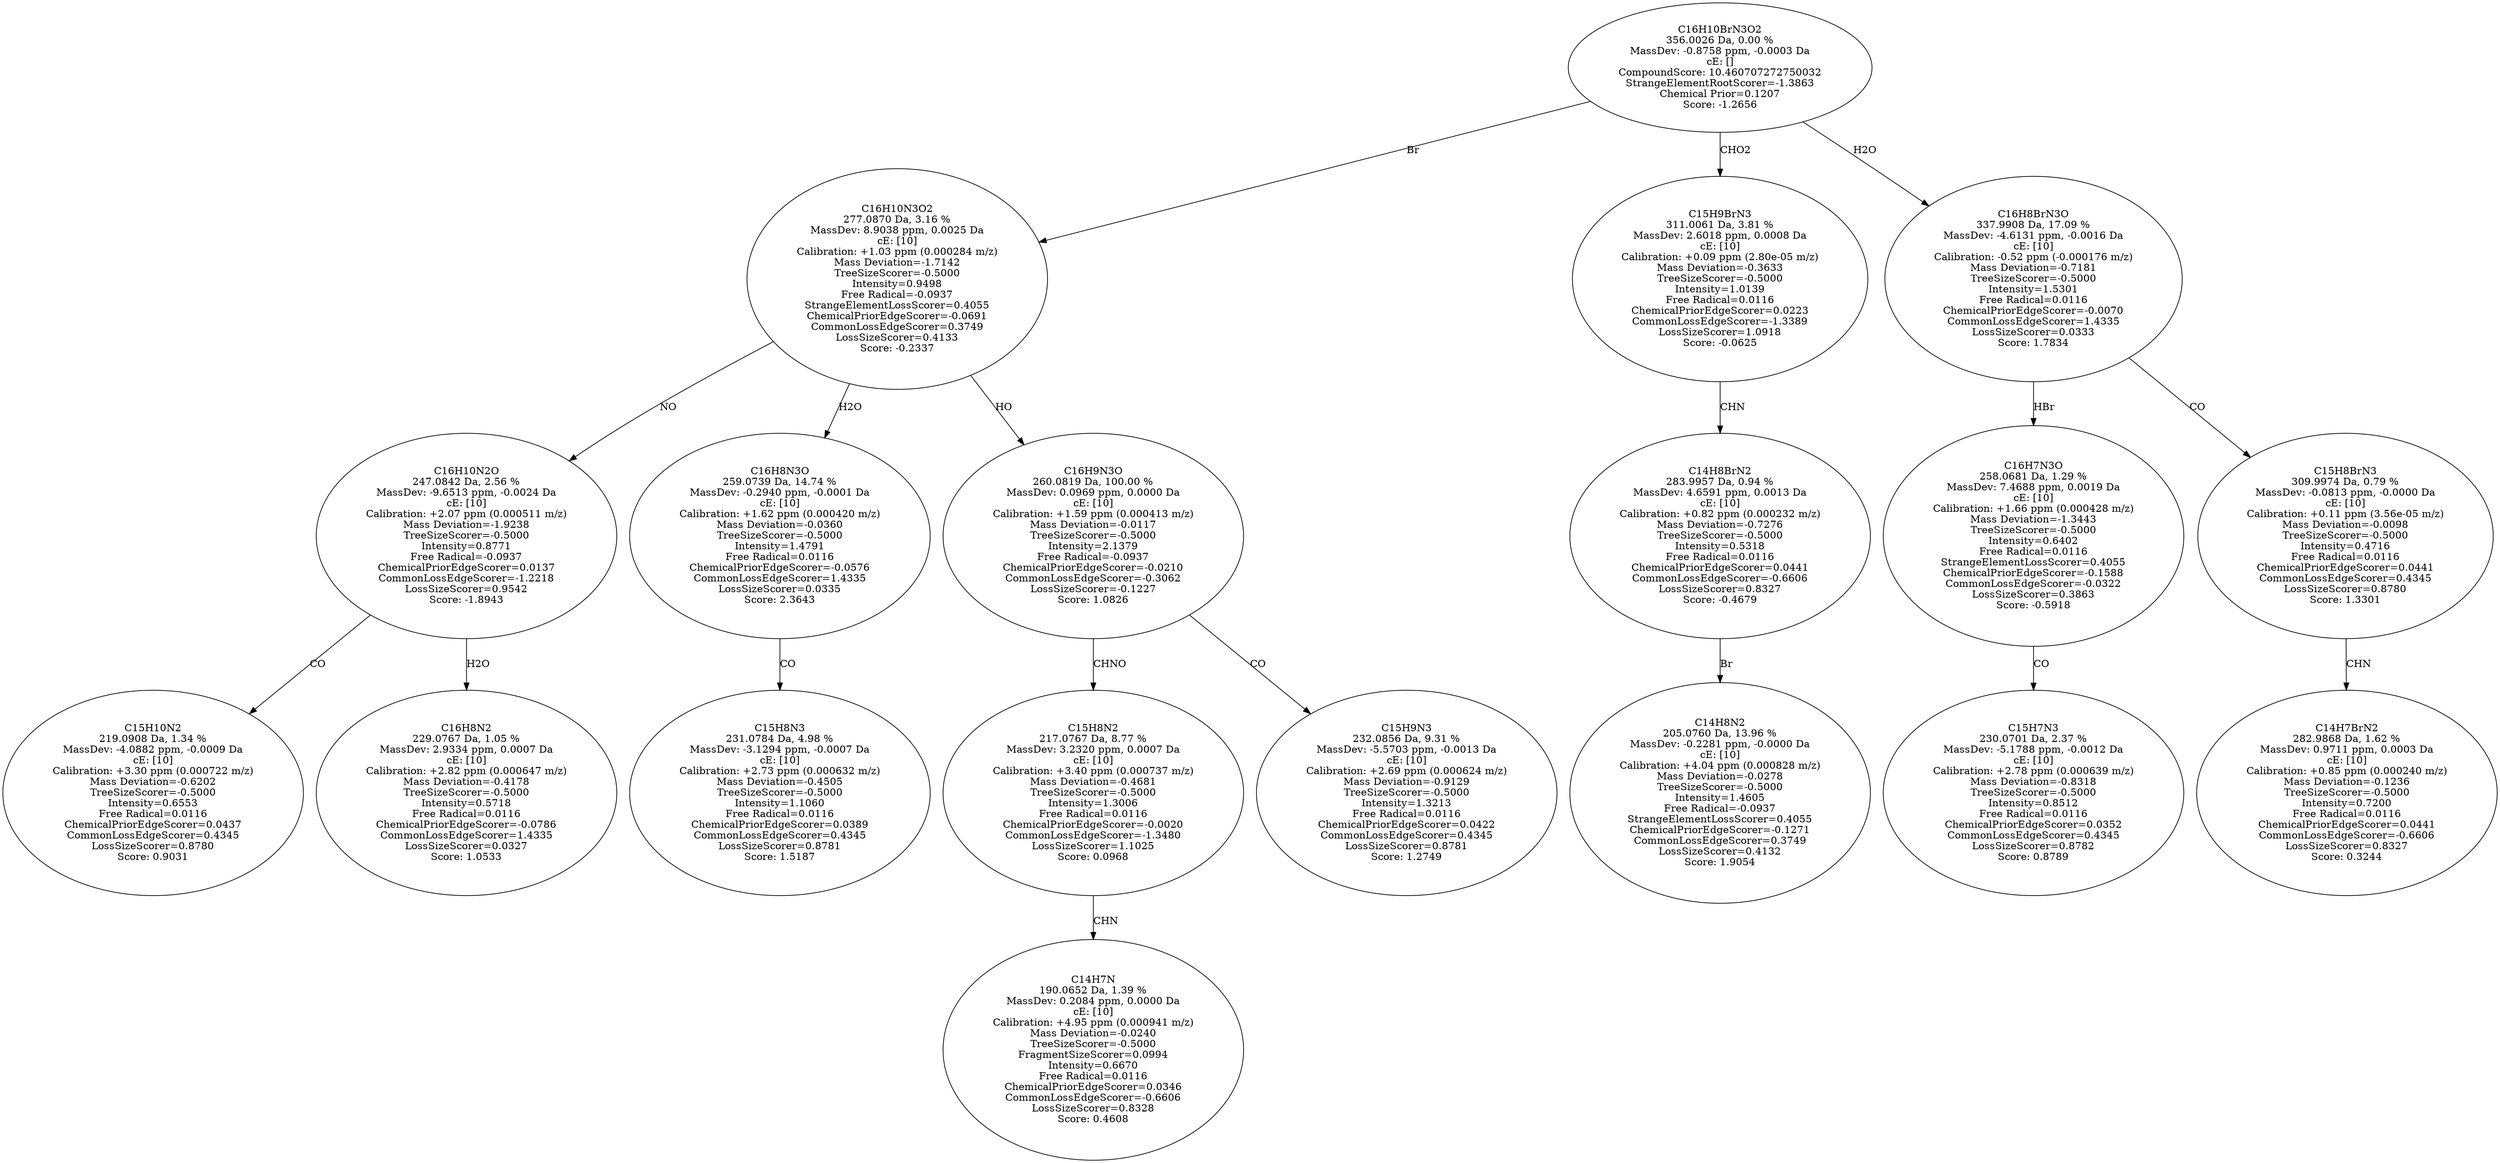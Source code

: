 strict digraph {
v1 [label="C15H10N2\n219.0908 Da, 1.34 %\nMassDev: -4.0882 ppm, -0.0009 Da\ncE: [10]\nCalibration: +3.30 ppm (0.000722 m/z)\nMass Deviation=-0.6202\nTreeSizeScorer=-0.5000\nIntensity=0.6553\nFree Radical=0.0116\nChemicalPriorEdgeScorer=0.0437\nCommonLossEdgeScorer=0.4345\nLossSizeScorer=0.8780\nScore: 0.9031"];
v2 [label="C16H8N2\n229.0767 Da, 1.05 %\nMassDev: 2.9334 ppm, 0.0007 Da\ncE: [10]\nCalibration: +2.82 ppm (0.000647 m/z)\nMass Deviation=-0.4178\nTreeSizeScorer=-0.5000\nIntensity=0.5718\nFree Radical=0.0116\nChemicalPriorEdgeScorer=-0.0786\nCommonLossEdgeScorer=1.4335\nLossSizeScorer=0.0327\nScore: 1.0533"];
v3 [label="C16H10N2O\n247.0842 Da, 2.56 %\nMassDev: -9.6513 ppm, -0.0024 Da\ncE: [10]\nCalibration: +2.07 ppm (0.000511 m/z)\nMass Deviation=-1.9238\nTreeSizeScorer=-0.5000\nIntensity=0.8771\nFree Radical=-0.0937\nChemicalPriorEdgeScorer=0.0137\nCommonLossEdgeScorer=-1.2218\nLossSizeScorer=0.9542\nScore: -1.8943"];
v4 [label="C15H8N3\n231.0784 Da, 4.98 %\nMassDev: -3.1294 ppm, -0.0007 Da\ncE: [10]\nCalibration: +2.73 ppm (0.000632 m/z)\nMass Deviation=-0.4505\nTreeSizeScorer=-0.5000\nIntensity=1.1060\nFree Radical=0.0116\nChemicalPriorEdgeScorer=0.0389\nCommonLossEdgeScorer=0.4345\nLossSizeScorer=0.8781\nScore: 1.5187"];
v5 [label="C16H8N3O\n259.0739 Da, 14.74 %\nMassDev: -0.2940 ppm, -0.0001 Da\ncE: [10]\nCalibration: +1.62 ppm (0.000420 m/z)\nMass Deviation=-0.0360\nTreeSizeScorer=-0.5000\nIntensity=1.4791\nFree Radical=0.0116\nChemicalPriorEdgeScorer=-0.0576\nCommonLossEdgeScorer=1.4335\nLossSizeScorer=0.0335\nScore: 2.3643"];
v6 [label="C14H7N\n190.0652 Da, 1.39 %\nMassDev: 0.2084 ppm, 0.0000 Da\ncE: [10]\nCalibration: +4.95 ppm (0.000941 m/z)\nMass Deviation=-0.0240\nTreeSizeScorer=-0.5000\nFragmentSizeScorer=0.0994\nIntensity=0.6670\nFree Radical=0.0116\nChemicalPriorEdgeScorer=0.0346\nCommonLossEdgeScorer=-0.6606\nLossSizeScorer=0.8328\nScore: 0.4608"];
v7 [label="C15H8N2\n217.0767 Da, 8.77 %\nMassDev: 3.2320 ppm, 0.0007 Da\ncE: [10]\nCalibration: +3.40 ppm (0.000737 m/z)\nMass Deviation=-0.4681\nTreeSizeScorer=-0.5000\nIntensity=1.3006\nFree Radical=0.0116\nChemicalPriorEdgeScorer=-0.0020\nCommonLossEdgeScorer=-1.3480\nLossSizeScorer=1.1025\nScore: 0.0968"];
v8 [label="C15H9N3\n232.0856 Da, 9.31 %\nMassDev: -5.5703 ppm, -0.0013 Da\ncE: [10]\nCalibration: +2.69 ppm (0.000624 m/z)\nMass Deviation=-0.9129\nTreeSizeScorer=-0.5000\nIntensity=1.3213\nFree Radical=0.0116\nChemicalPriorEdgeScorer=0.0422\nCommonLossEdgeScorer=0.4345\nLossSizeScorer=0.8781\nScore: 1.2749"];
v9 [label="C16H9N3O\n260.0819 Da, 100.00 %\nMassDev: 0.0969 ppm, 0.0000 Da\ncE: [10]\nCalibration: +1.59 ppm (0.000413 m/z)\nMass Deviation=-0.0117\nTreeSizeScorer=-0.5000\nIntensity=2.1379\nFree Radical=-0.0937\nChemicalPriorEdgeScorer=-0.0210\nCommonLossEdgeScorer=-0.3062\nLossSizeScorer=-0.1227\nScore: 1.0826"];
v10 [label="C16H10N3O2\n277.0870 Da, 3.16 %\nMassDev: 8.9038 ppm, 0.0025 Da\ncE: [10]\nCalibration: +1.03 ppm (0.000284 m/z)\nMass Deviation=-1.7142\nTreeSizeScorer=-0.5000\nIntensity=0.9498\nFree Radical=-0.0937\nStrangeElementLossScorer=0.4055\nChemicalPriorEdgeScorer=-0.0691\nCommonLossEdgeScorer=0.3749\nLossSizeScorer=0.4133\nScore: -0.2337"];
v11 [label="C14H8N2\n205.0760 Da, 13.96 %\nMassDev: -0.2281 ppm, -0.0000 Da\ncE: [10]\nCalibration: +4.04 ppm (0.000828 m/z)\nMass Deviation=-0.0278\nTreeSizeScorer=-0.5000\nIntensity=1.4605\nFree Radical=-0.0937\nStrangeElementLossScorer=0.4055\nChemicalPriorEdgeScorer=-0.1271\nCommonLossEdgeScorer=0.3749\nLossSizeScorer=0.4132\nScore: 1.9054"];
v12 [label="C14H8BrN2\n283.9957 Da, 0.94 %\nMassDev: 4.6591 ppm, 0.0013 Da\ncE: [10]\nCalibration: +0.82 ppm (0.000232 m/z)\nMass Deviation=-0.7276\nTreeSizeScorer=-0.5000\nIntensity=0.5318\nFree Radical=0.0116\nChemicalPriorEdgeScorer=0.0441\nCommonLossEdgeScorer=-0.6606\nLossSizeScorer=0.8327\nScore: -0.4679"];
v13 [label="C15H9BrN3\n311.0061 Da, 3.81 %\nMassDev: 2.6018 ppm, 0.0008 Da\ncE: [10]\nCalibration: +0.09 ppm (2.80e-05 m/z)\nMass Deviation=-0.3633\nTreeSizeScorer=-0.5000\nIntensity=1.0139\nFree Radical=0.0116\nChemicalPriorEdgeScorer=0.0223\nCommonLossEdgeScorer=-1.3389\nLossSizeScorer=1.0918\nScore: -0.0625"];
v14 [label="C15H7N3\n230.0701 Da, 2.37 %\nMassDev: -5.1788 ppm, -0.0012 Da\ncE: [10]\nCalibration: +2.78 ppm (0.000639 m/z)\nMass Deviation=-0.8318\nTreeSizeScorer=-0.5000\nIntensity=0.8512\nFree Radical=0.0116\nChemicalPriorEdgeScorer=0.0352\nCommonLossEdgeScorer=0.4345\nLossSizeScorer=0.8782\nScore: 0.8789"];
v15 [label="C16H7N3O\n258.0681 Da, 1.29 %\nMassDev: 7.4688 ppm, 0.0019 Da\ncE: [10]\nCalibration: +1.66 ppm (0.000428 m/z)\nMass Deviation=-1.3443\nTreeSizeScorer=-0.5000\nIntensity=0.6402\nFree Radical=0.0116\nStrangeElementLossScorer=0.4055\nChemicalPriorEdgeScorer=-0.1588\nCommonLossEdgeScorer=-0.0322\nLossSizeScorer=0.3863\nScore: -0.5918"];
v16 [label="C14H7BrN2\n282.9868 Da, 1.62 %\nMassDev: 0.9711 ppm, 0.0003 Da\ncE: [10]\nCalibration: +0.85 ppm (0.000240 m/z)\nMass Deviation=-0.1236\nTreeSizeScorer=-0.5000\nIntensity=0.7200\nFree Radical=0.0116\nChemicalPriorEdgeScorer=0.0441\nCommonLossEdgeScorer=-0.6606\nLossSizeScorer=0.8327\nScore: 0.3244"];
v17 [label="C15H8BrN3\n309.9974 Da, 0.79 %\nMassDev: -0.0813 ppm, -0.0000 Da\ncE: [10]\nCalibration: +0.11 ppm (3.56e-05 m/z)\nMass Deviation=-0.0098\nTreeSizeScorer=-0.5000\nIntensity=0.4716\nFree Radical=0.0116\nChemicalPriorEdgeScorer=0.0441\nCommonLossEdgeScorer=0.4345\nLossSizeScorer=0.8780\nScore: 1.3301"];
v18 [label="C16H8BrN3O\n337.9908 Da, 17.09 %\nMassDev: -4.6131 ppm, -0.0016 Da\ncE: [10]\nCalibration: -0.52 ppm (-0.000176 m/z)\nMass Deviation=-0.7181\nTreeSizeScorer=-0.5000\nIntensity=1.5301\nFree Radical=0.0116\nChemicalPriorEdgeScorer=-0.0070\nCommonLossEdgeScorer=1.4335\nLossSizeScorer=0.0333\nScore: 1.7834"];
v19 [label="C16H10BrN3O2\n356.0026 Da, 0.00 %\nMassDev: -0.8758 ppm, -0.0003 Da\ncE: []\nCompoundScore: 10.460707272750032\nStrangeElementRootScorer=-1.3863\nChemical Prior=0.1207\nScore: -1.2656"];
v3 -> v1 [label="CO"];
v3 -> v2 [label="H2O"];
v10 -> v3 [label="NO"];
v5 -> v4 [label="CO"];
v10 -> v5 [label="H2O"];
v7 -> v6 [label="CHN"];
v9 -> v7 [label="CHNO"];
v9 -> v8 [label="CO"];
v10 -> v9 [label="HO"];
v19 -> v10 [label="Br"];
v12 -> v11 [label="Br"];
v13 -> v12 [label="CHN"];
v19 -> v13 [label="CHO2"];
v15 -> v14 [label="CO"];
v18 -> v15 [label="HBr"];
v17 -> v16 [label="CHN"];
v18 -> v17 [label="CO"];
v19 -> v18 [label="H2O"];
}